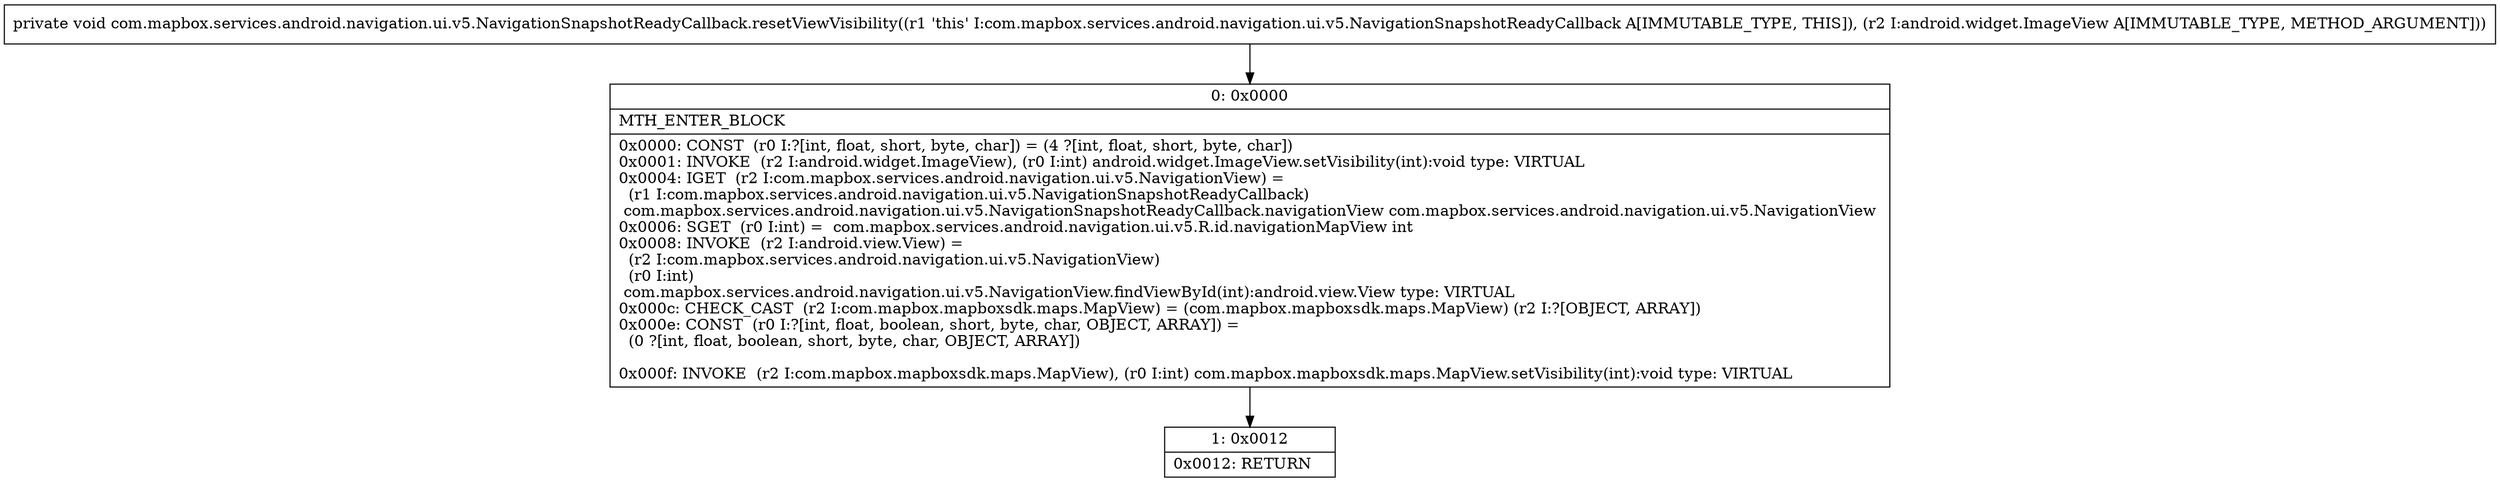 digraph "CFG forcom.mapbox.services.android.navigation.ui.v5.NavigationSnapshotReadyCallback.resetViewVisibility(Landroid\/widget\/ImageView;)V" {
Node_0 [shape=record,label="{0\:\ 0x0000|MTH_ENTER_BLOCK\l|0x0000: CONST  (r0 I:?[int, float, short, byte, char]) = (4 ?[int, float, short, byte, char]) \l0x0001: INVOKE  (r2 I:android.widget.ImageView), (r0 I:int) android.widget.ImageView.setVisibility(int):void type: VIRTUAL \l0x0004: IGET  (r2 I:com.mapbox.services.android.navigation.ui.v5.NavigationView) = \l  (r1 I:com.mapbox.services.android.navigation.ui.v5.NavigationSnapshotReadyCallback)\l com.mapbox.services.android.navigation.ui.v5.NavigationSnapshotReadyCallback.navigationView com.mapbox.services.android.navigation.ui.v5.NavigationView \l0x0006: SGET  (r0 I:int) =  com.mapbox.services.android.navigation.ui.v5.R.id.navigationMapView int \l0x0008: INVOKE  (r2 I:android.view.View) = \l  (r2 I:com.mapbox.services.android.navigation.ui.v5.NavigationView)\l  (r0 I:int)\l com.mapbox.services.android.navigation.ui.v5.NavigationView.findViewById(int):android.view.View type: VIRTUAL \l0x000c: CHECK_CAST  (r2 I:com.mapbox.mapboxsdk.maps.MapView) = (com.mapbox.mapboxsdk.maps.MapView) (r2 I:?[OBJECT, ARRAY]) \l0x000e: CONST  (r0 I:?[int, float, boolean, short, byte, char, OBJECT, ARRAY]) = \l  (0 ?[int, float, boolean, short, byte, char, OBJECT, ARRAY])\l \l0x000f: INVOKE  (r2 I:com.mapbox.mapboxsdk.maps.MapView), (r0 I:int) com.mapbox.mapboxsdk.maps.MapView.setVisibility(int):void type: VIRTUAL \l}"];
Node_1 [shape=record,label="{1\:\ 0x0012|0x0012: RETURN   \l}"];
MethodNode[shape=record,label="{private void com.mapbox.services.android.navigation.ui.v5.NavigationSnapshotReadyCallback.resetViewVisibility((r1 'this' I:com.mapbox.services.android.navigation.ui.v5.NavigationSnapshotReadyCallback A[IMMUTABLE_TYPE, THIS]), (r2 I:android.widget.ImageView A[IMMUTABLE_TYPE, METHOD_ARGUMENT])) }"];
MethodNode -> Node_0;
Node_0 -> Node_1;
}

